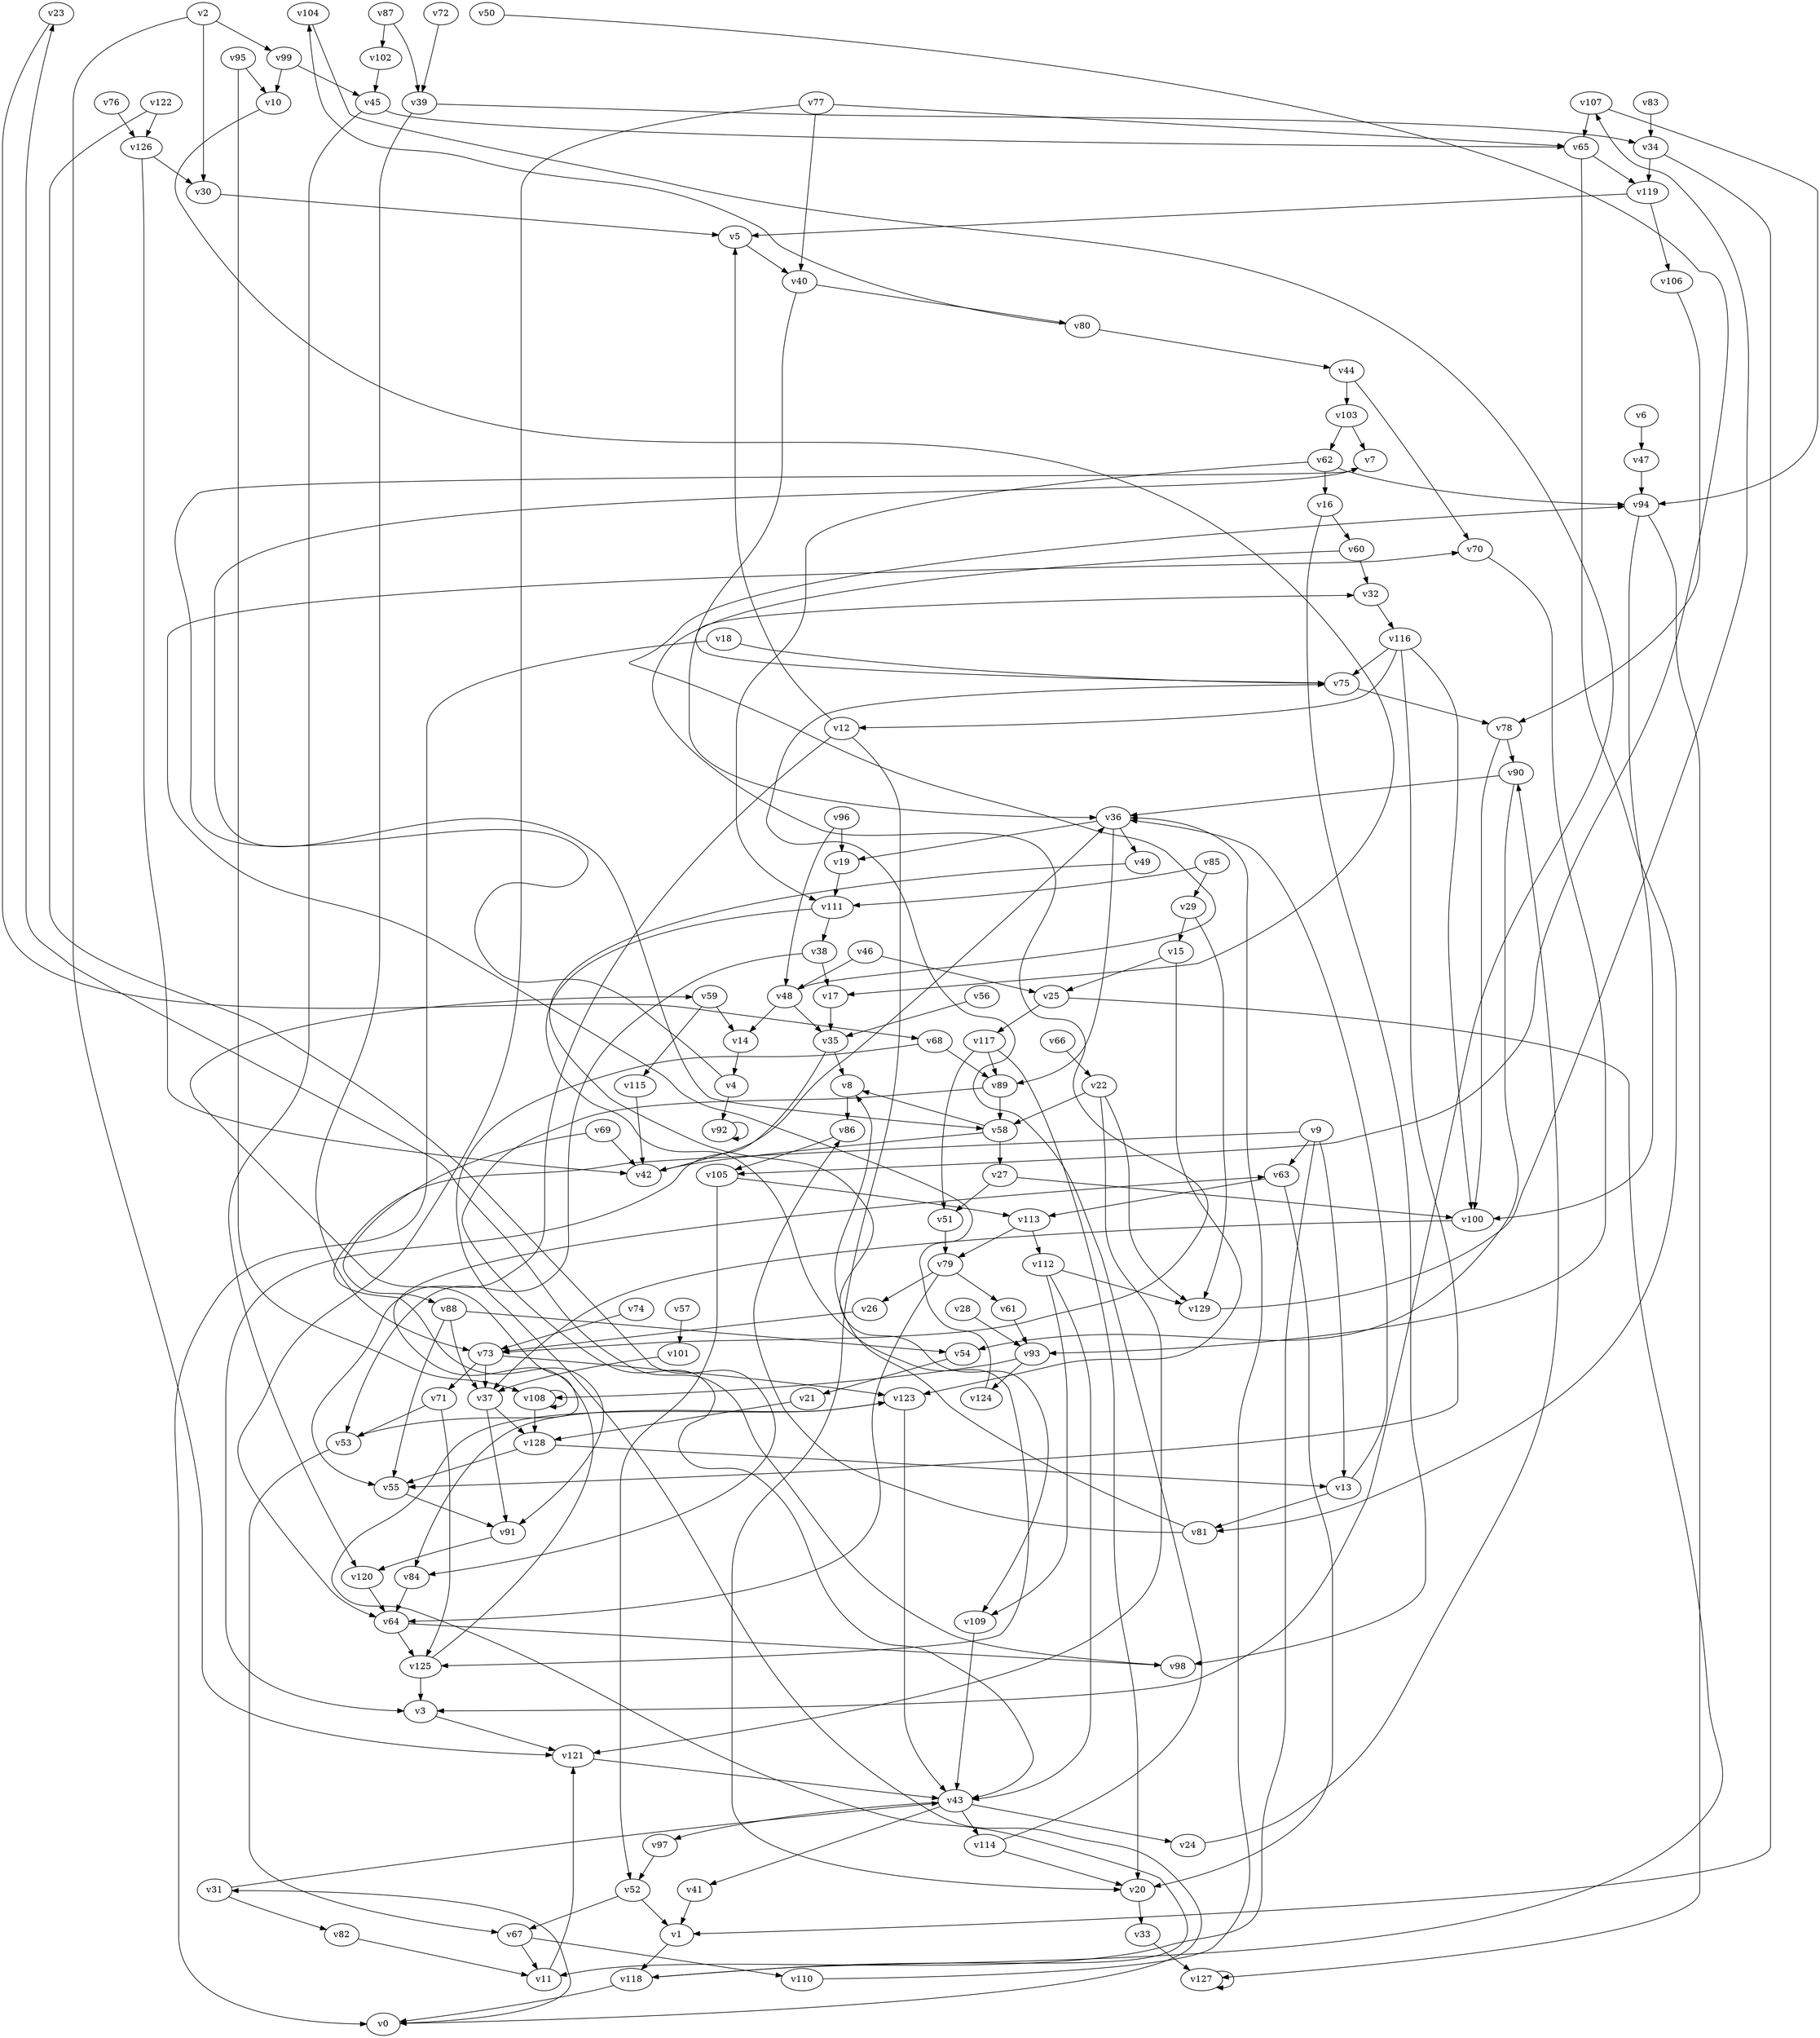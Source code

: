 // Benchmark game 182 - 130 vertices
// time_bound: 19
// targets: v8
digraph G {
    v0 [name="v0", player=0];
    v1 [name="v1", player=0];
    v2 [name="v2", player=1];
    v3 [name="v3", player=1];
    v4 [name="v4", player=1];
    v5 [name="v5", player=0];
    v6 [name="v6", player=0];
    v7 [name="v7", player=1];
    v8 [name="v8", player=1, target=1];
    v9 [name="v9", player=1];
    v10 [name="v10", player=1];
    v11 [name="v11", player=0];
    v12 [name="v12", player=1];
    v13 [name="v13", player=1];
    v14 [name="v14", player=0];
    v15 [name="v15", player=1];
    v16 [name="v16", player=0];
    v17 [name="v17", player=1];
    v18 [name="v18", player=1];
    v19 [name="v19", player=1];
    v20 [name="v20", player=0];
    v21 [name="v21", player=0];
    v22 [name="v22", player=1];
    v23 [name="v23", player=1];
    v24 [name="v24", player=1];
    v25 [name="v25", player=0];
    v26 [name="v26", player=1];
    v27 [name="v27", player=1];
    v28 [name="v28", player=1];
    v29 [name="v29", player=1];
    v30 [name="v30", player=0];
    v31 [name="v31", player=1];
    v32 [name="v32", player=0];
    v33 [name="v33", player=0];
    v34 [name="v34", player=1];
    v35 [name="v35", player=0];
    v36 [name="v36", player=0];
    v37 [name="v37", player=0];
    v38 [name="v38", player=1];
    v39 [name="v39", player=0];
    v40 [name="v40", player=0];
    v41 [name="v41", player=0];
    v42 [name="v42", player=0];
    v43 [name="v43", player=1];
    v44 [name="v44", player=1];
    v45 [name="v45", player=0];
    v46 [name="v46", player=1];
    v47 [name="v47", player=1];
    v48 [name="v48", player=0];
    v49 [name="v49", player=1];
    v50 [name="v50", player=1];
    v51 [name="v51", player=1];
    v52 [name="v52", player=1];
    v53 [name="v53", player=0];
    v54 [name="v54", player=0];
    v55 [name="v55", player=0];
    v56 [name="v56", player=1];
    v57 [name="v57", player=1];
    v58 [name="v58", player=1];
    v59 [name="v59", player=0];
    v60 [name="v60", player=1];
    v61 [name="v61", player=0];
    v62 [name="v62", player=1];
    v63 [name="v63", player=0];
    v64 [name="v64", player=1];
    v65 [name="v65", player=0];
    v66 [name="v66", player=1];
    v67 [name="v67", player=0];
    v68 [name="v68", player=0];
    v69 [name="v69", player=0];
    v70 [name="v70", player=1];
    v71 [name="v71", player=1];
    v72 [name="v72", player=0];
    v73 [name="v73", player=0];
    v74 [name="v74", player=0];
    v75 [name="v75", player=1];
    v76 [name="v76", player=0];
    v77 [name="v77", player=0];
    v78 [name="v78", player=1];
    v79 [name="v79", player=1];
    v80 [name="v80", player=1];
    v81 [name="v81", player=0];
    v82 [name="v82", player=0];
    v83 [name="v83", player=0];
    v84 [name="v84", player=0];
    v85 [name="v85", player=1];
    v86 [name="v86", player=0];
    v87 [name="v87", player=1];
    v88 [name="v88", player=0];
    v89 [name="v89", player=1];
    v90 [name="v90", player=1];
    v91 [name="v91", player=0];
    v92 [name="v92", player=1];
    v93 [name="v93", player=1];
    v94 [name="v94", player=1];
    v95 [name="v95", player=1];
    v96 [name="v96", player=1];
    v97 [name="v97", player=1];
    v98 [name="v98", player=0];
    v99 [name="v99", player=1];
    v100 [name="v100", player=0];
    v101 [name="v101", player=0];
    v102 [name="v102", player=0];
    v103 [name="v103", player=0];
    v104 [name="v104", player=0];
    v105 [name="v105", player=1];
    v106 [name="v106", player=0];
    v107 [name="v107", player=1];
    v108 [name="v108", player=0];
    v109 [name="v109", player=1];
    v110 [name="v110", player=0];
    v111 [name="v111", player=1];
    v112 [name="v112", player=0];
    v113 [name="v113", player=0];
    v114 [name="v114", player=1];
    v115 [name="v115", player=0];
    v116 [name="v116", player=1];
    v117 [name="v117", player=0];
    v118 [name="v118", player=0];
    v119 [name="v119", player=0];
    v120 [name="v120", player=0];
    v121 [name="v121", player=1];
    v122 [name="v122", player=1];
    v123 [name="v123", player=1];
    v124 [name="v124", player=0];
    v125 [name="v125", player=0];
    v126 [name="v126", player=1];
    v127 [name="v127", player=0];
    v128 [name="v128", player=0];
    v129 [name="v129", player=0];

    v0 -> v31 [constraint="t mod 4 == 0"];
    v1 -> v118;
    v2 -> v99;
    v3 -> v121;
    v4 -> v7 [constraint="t >= 4"];
    v5 -> v40;
    v6 -> v47;
    v7 -> v58 [constraint="t mod 3 == 0"];
    v8 -> v86;
    v9 -> v91 [constraint="t >= 5"];
    v10 -> v17 [constraint="t < 14"];
    v11 -> v121;
    v12 -> v5;
    v13 -> v81;
    v14 -> v4;
    v15 -> v123;
    v16 -> v60;
    v17 -> v35;
    v18 -> v75;
    v19 -> v111;
    v20 -> v33;
    v21 -> v128;
    v22 -> v58;
    v23 -> v68 [constraint="t < 8"];
    v24 -> v90;
    v25 -> v118 [constraint="t < 12"];
    v26 -> v73;
    v27 -> v51;
    v28 -> v93;
    v29 -> v129;
    v30 -> v5;
    v31 -> v43 [constraint="t mod 4 == 0"];
    v32 -> v116;
    v33 -> v127;
    v34 -> v119;
    v35 -> v3;
    v36 -> v19;
    v37 -> v128;
    v38 -> v17;
    v39 -> v73;
    v40 -> v80;
    v41 -> v1;
    v42 -> v36;
    v43 -> v97;
    v44 -> v70;
    v45 -> v120;
    v46 -> v25;
    v47 -> v94;
    v48 -> v94 [constraint="t < 14"];
    v49 -> v109 [constraint="t >= 4"];
    v50 -> v105 [constraint="t < 12"];
    v51 -> v79;
    v52 -> v67;
    v53 -> v59 [constraint="t < 13"];
    v54 -> v21;
    v55 -> v91;
    v56 -> v35;
    v57 -> v101;
    v58 -> v8 [constraint="t mod 2 == 0"];
    v59 -> v115;
    v60 -> v73 [constraint="t < 14"];
    v61 -> v93;
    v62 -> v111;
    v63 -> v20;
    v64 -> v125;
    v65 -> v119;
    v66 -> v22;
    v67 -> v110;
    v68 -> v0 [constraint="t >= 1"];
    v69 -> v88 [constraint="t < 14"];
    v70 -> v93;
    v71 -> v53;
    v72 -> v39 [constraint="t < 15"];
    v73 -> v123;
    v74 -> v73;
    v75 -> v32 [constraint="t >= 3"];
    v76 -> v126;
    v77 -> v40;
    v78 -> v90;
    v79 -> v26;
    v80 -> v104 [constraint="t < 13"];
    v81 -> v86;
    v82 -> v11;
    v83 -> v34;
    v84 -> v64;
    v85 -> v29;
    v86 -> v105;
    v87 -> v39;
    v88 -> v37 [constraint="t >= 2"];
    v89 -> v43 [constraint="t < 11"];
    v90 -> v54;
    v91 -> v120;
    v92 -> v92;
    v93 -> v124;
    v94 -> v100;
    v95 -> v10;
    v96 -> v19;
    v97 -> v52;
    v98 -> v23 [constraint="t mod 3 == 0"];
    v99 -> v45;
    v100 -> v37 [constraint="t mod 3 == 0"];
    v101 -> v37;
    v102 -> v45;
    v103 -> v62;
    v104 -> v3 [constraint="t >= 5"];
    v105 -> v52;
    v106 -> v78;
    v107 -> v65;
    v108 -> v108;
    v109 -> v43;
    v110 -> v36;
    v111 -> v125 [constraint="t >= 3"];
    v112 -> v129;
    v113 -> v79;
    v114 -> v75 [constraint="t >= 3"];
    v115 -> v42;
    v116 -> v55;
    v117 -> v51;
    v118 -> v123 [constraint="t >= 2"];
    v119 -> v106;
    v120 -> v64;
    v121 -> v43;
    v122 -> v84 [constraint="t < 7"];
    v123 -> v84 [constraint="t < 13"];
    v124 -> v70 [constraint="t < 15"];
    v125 -> v63 [constraint="t < 11"];
    v126 -> v42;
    v127 -> v127;
    v128 -> v13;
    v129 -> v107 [constraint="t >= 1"];
    v116 -> v75;
    v90 -> v36;
    v15 -> v25;
    v71 -> v125;
    v12 -> v20;
    v88 -> v55;
    v35 -> v8;
    v43 -> v41;
    v117 -> v20;
    v112 -> v43;
    v77 -> v65;
    v39 -> v34;
    v60 -> v32;
    v62 -> v94;
    v43 -> v114;
    v16 -> v98;
    v9 -> v13;
    v88 -> v54;
    v48 -> v14;
    v4 -> v92;
    v87 -> v102;
    v59 -> v14;
    v46 -> v48;
    v81 -> v8;
    v34 -> v1;
    v18 -> v0;
    v85 -> v111;
    v116 -> v12;
    v80 -> v44;
    v22 -> v129;
    v113 -> v112;
    v53 -> v67;
    v40 -> v36;
    v12 -> v55;
    v122 -> v126;
    v9 -> v63;
    v37 -> v91;
    v22 -> v121;
    v2 -> v121;
    v105 -> v113;
    v117 -> v89;
    v94 -> v127;
    v118 -> v0;
    v79 -> v61;
    v43 -> v24;
    v93 -> v108;
    v48 -> v35;
    v63 -> v113;
    v62 -> v16;
    v44 -> v103;
    v111 -> v38;
    v99 -> v10;
    v123 -> v43;
    v96 -> v48;
    v29 -> v15;
    v108 -> v128;
    v31 -> v82;
    v79 -> v64;
    v73 -> v71;
    v68 -> v89;
    v36 -> v49;
    v112 -> v109;
    v78 -> v100;
    v58 -> v27;
    v126 -> v30;
    v36 -> v89;
    v27 -> v100;
    v95 -> v108;
    v89 -> v58;
    v77 -> v64;
    v67 -> v11;
    v38 -> v53;
    v2 -> v30;
    v58 -> v42;
    v125 -> v3;
    v128 -> v55;
    v9 -> v11;
    v114 -> v20;
    v73 -> v37;
    v75 -> v78;
    v116 -> v100;
    v25 -> v117;
    v119 -> v5;
    v65 -> v81;
    v107 -> v94;
    v45 -> v65;
    v64 -> v98;
    v13 -> v36;
    v103 -> v7;
    v52 -> v1;
    v69 -> v42;
}
